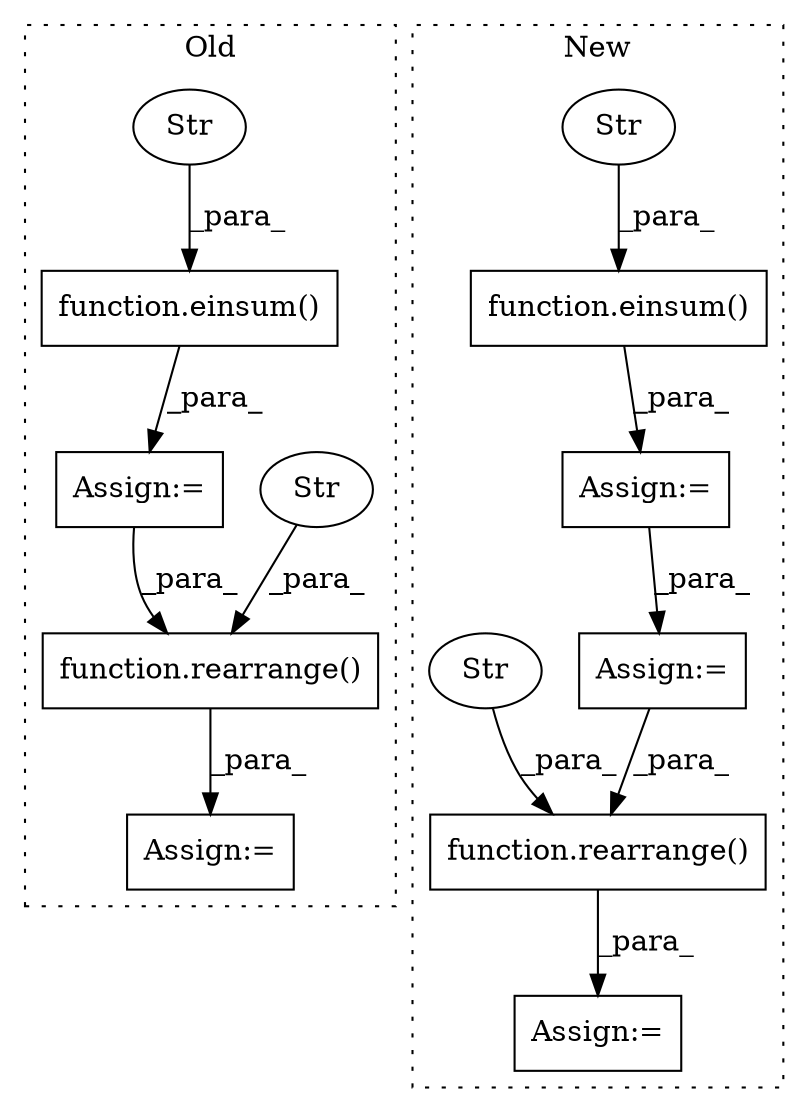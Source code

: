 digraph G {
subgraph cluster0 {
1 [label="function.rearrange()" a="75" s="2681,2719" l="10,1" shape="box"];
4 [label="Str" a="66" s="2697" l="22" shape="ellipse"];
5 [label="Assign:=" a="68" s="2678" l="3" shape="box"];
9 [label="function.einsum()" a="75" s="2558,2606" l="7,1" shape="box"];
10 [label="Str" a="66" s="2565" l="27" shape="ellipse"];
12 [label="Assign:=" a="68" s="2620" l="3" shape="box"];
label = "Old";
style="dotted";
}
subgraph cluster1 {
2 [label="function.einsum()" a="75" s="4126,4178" l="7,1" shape="box"];
3 [label="Str" a="66" s="4133" l="31" shape="ellipse"];
6 [label="Assign:=" a="68" s="4254" l="3" shape="box"];
7 [label="function.rearrange()" a="75" s="4341,4378" l="10,1" shape="box"];
8 [label="Str" a="66" s="4356" l="22" shape="ellipse"];
11 [label="Assign:=" a="68" s="4313" l="3" shape="box"];
13 [label="Assign:=" a="68" s="4338" l="3" shape="box"];
label = "New";
style="dotted";
}
1 -> 5 [label="_para_"];
2 -> 6 [label="_para_"];
3 -> 2 [label="_para_"];
4 -> 1 [label="_para_"];
6 -> 11 [label="_para_"];
7 -> 13 [label="_para_"];
8 -> 7 [label="_para_"];
9 -> 12 [label="_para_"];
10 -> 9 [label="_para_"];
11 -> 7 [label="_para_"];
12 -> 1 [label="_para_"];
}